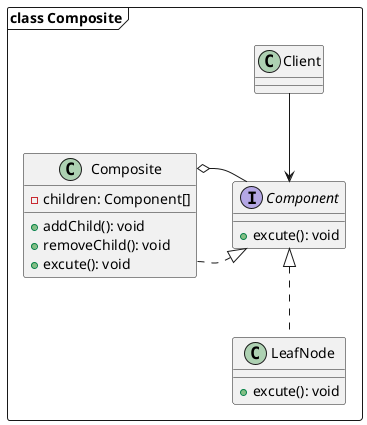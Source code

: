 @startuml mainframe
package "class Composite" <<Frame>> {
  interface Component {
    +excute(): void
  }

  class LeafNode {
    +excute(): void
  }

  class Composite {
    -children: Component[]
    +addChild(): void
    +removeChild(): void
    +excute(): void
  }

  LeafNode ..up|> Component
  Composite ..|> Component

  Component -left-o Composite
  
  class Client {
  }

  Client --> Component
  
}
@enduml